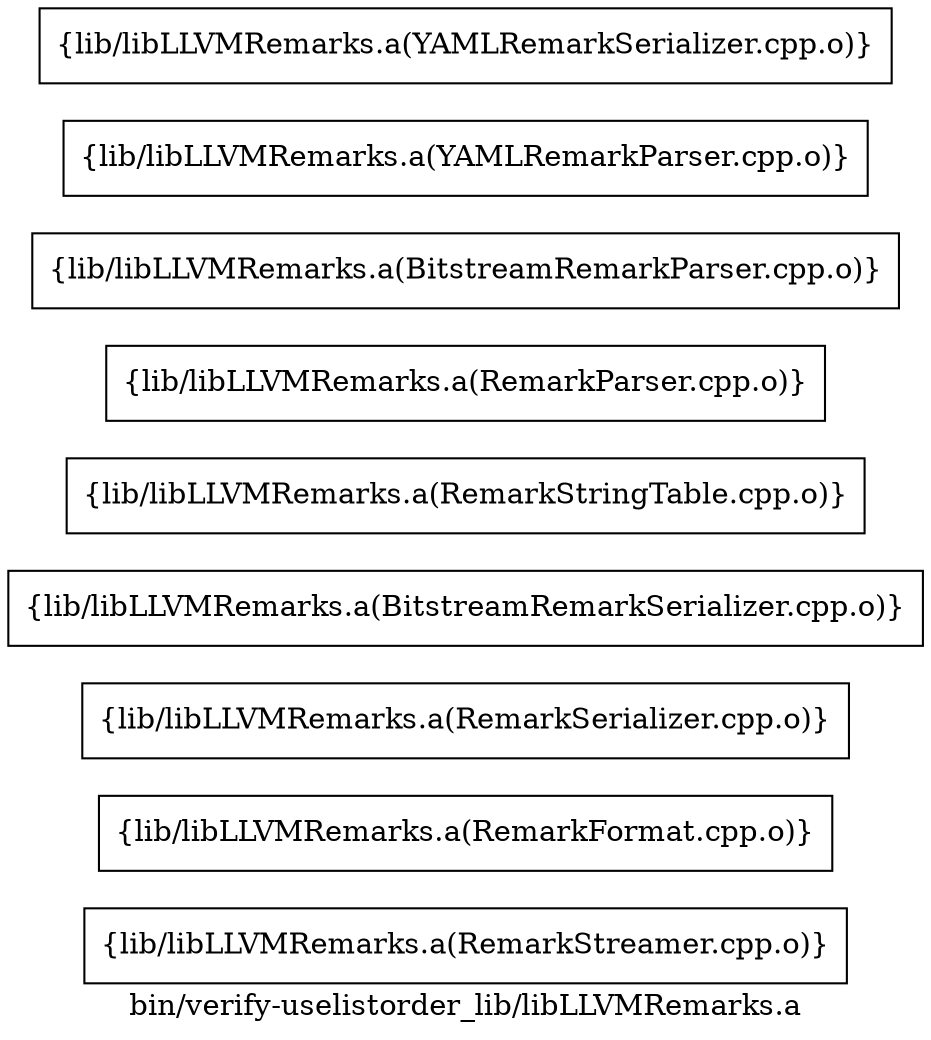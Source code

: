digraph "bin/verify-uselistorder_lib/libLLVMRemarks.a" {
	label="bin/verify-uselistorder_lib/libLLVMRemarks.a";
	rankdir=LR;

	Node0x55f6c7b2b0d8 [shape=record,shape=box,group=0,label="{lib/libLLVMRemarks.a(RemarkStreamer.cpp.o)}"];
	Node0x55f6c7b2eb48 [shape=record,shape=box,group=0,label="{lib/libLLVMRemarks.a(RemarkFormat.cpp.o)}"];
	Node0x55f6c7b2a2c8 [shape=record,shape=box,group=0,label="{lib/libLLVMRemarks.a(RemarkSerializer.cpp.o)}"];
	Node0x55f6c7b2a5e8 [shape=record,shape=box,group=0,label="{lib/libLLVMRemarks.a(BitstreamRemarkSerializer.cpp.o)}"];
	Node0x55f6c7b2b448 [shape=record,shape=box,group=0,label="{lib/libLLVMRemarks.a(RemarkStringTable.cpp.o)}"];
	Node0x55f6c7b2be98 [shape=record,shape=box,group=0,label="{lib/libLLVMRemarks.a(RemarkParser.cpp.o)}"];
	Node0x55f6c7b313e8 [shape=record,shape=box,group=0,label="{lib/libLLVMRemarks.a(BitstreamRemarkParser.cpp.o)}"];
	Node0x55f6c7b302b8 [shape=record,shape=box,group=0,label="{lib/libLLVMRemarks.a(YAMLRemarkParser.cpp.o)}"];
	Node0x55f6c7b28888 [shape=record,shape=box,group=0,label="{lib/libLLVMRemarks.a(YAMLRemarkSerializer.cpp.o)}"];
}
